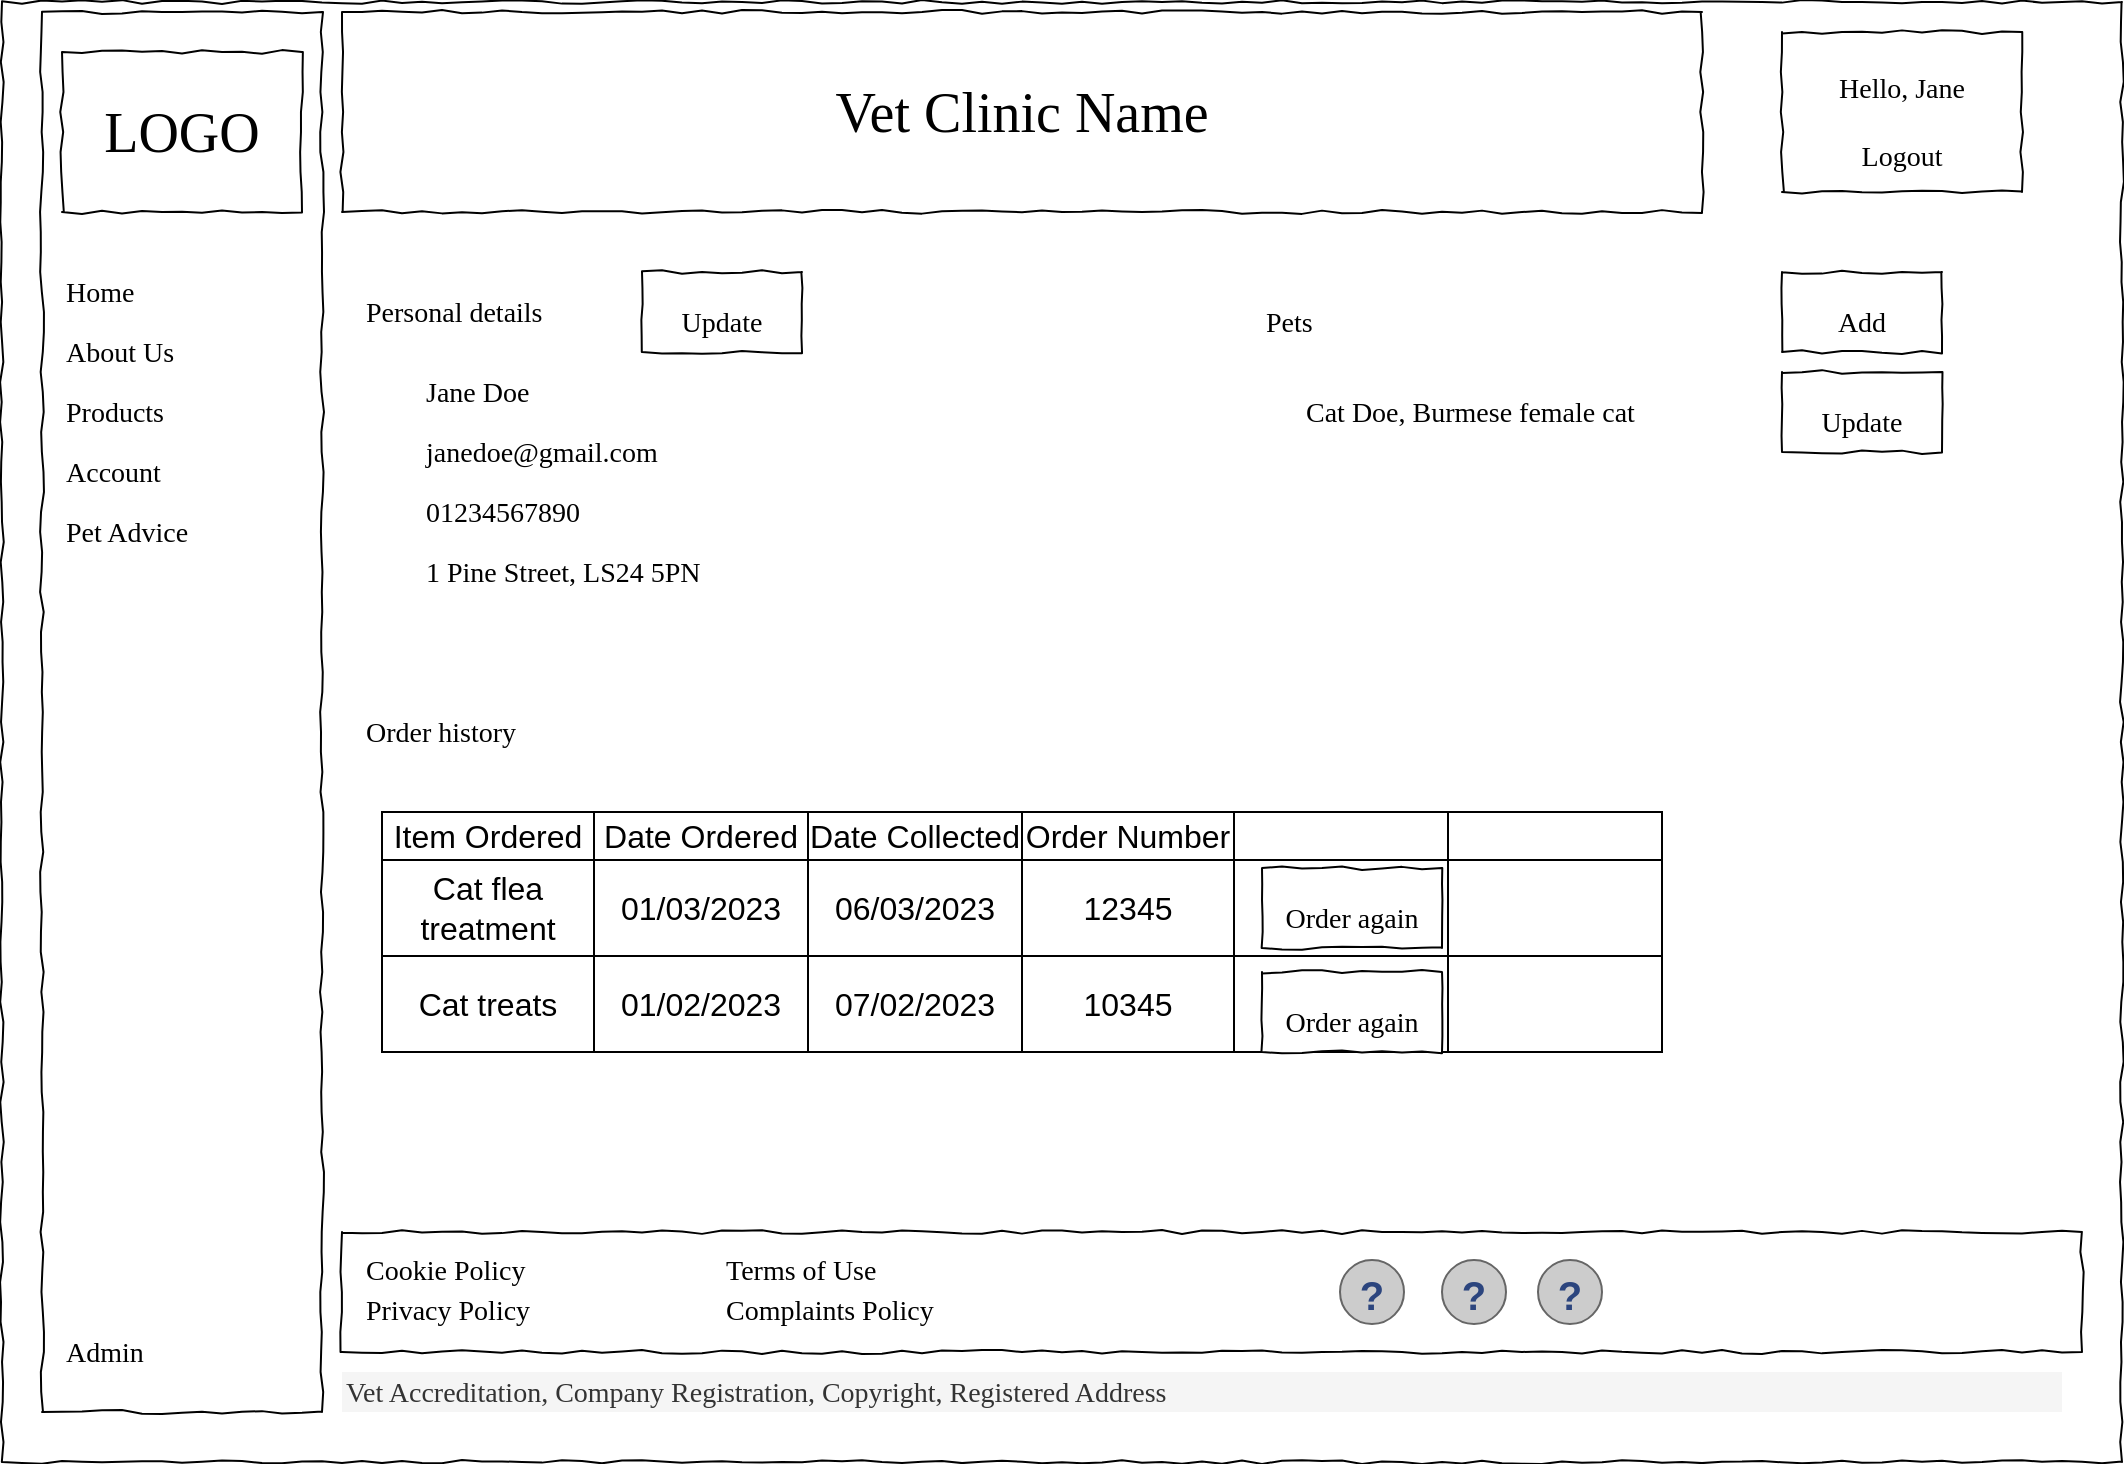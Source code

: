 <mxfile version="21.2.1" type="github">
  <diagram name="Page-1" id="03018318-947c-dd8e-b7a3-06fadd420f32">
    <mxGraphModel dx="1396" dy="671" grid="1" gridSize="10" guides="1" tooltips="1" connect="1" arrows="1" fold="1" page="1" pageScale="1" pageWidth="1100" pageHeight="850" background="none" math="0" shadow="0">
      <root>
        <mxCell id="0" />
        <mxCell id="1" parent="0" />
        <mxCell id="rn0QdvjTBMLJ68BaJbEk-1" value="" style="whiteSpace=wrap;html=1;rounded=0;shadow=0;labelBackgroundColor=none;strokeColor=#000000;strokeWidth=1;fillColor=none;fontFamily=Verdana;fontSize=12;fontColor=#000000;align=center;comic=1;" vertex="1" parent="1">
          <mxGeometry x="10" y="25" width="1060" height="730" as="geometry" />
        </mxCell>
        <mxCell id="rn0QdvjTBMLJ68BaJbEk-2" value="" style="whiteSpace=wrap;html=1;rounded=0;shadow=0;labelBackgroundColor=none;strokeWidth=1;fillColor=none;fontFamily=Verdana;fontSize=12;align=center;comic=1;" vertex="1" parent="1">
          <mxGeometry x="30" y="30" width="140" height="700" as="geometry" />
        </mxCell>
        <mxCell id="rn0QdvjTBMLJ68BaJbEk-5" value="Vet Clinic Name" style="whiteSpace=wrap;html=1;rounded=0;shadow=0;labelBackgroundColor=none;strokeWidth=1;fontFamily=Verdana;fontSize=28;align=center;comic=1;" vertex="1" parent="1">
          <mxGeometry x="180" y="30" width="680" height="100" as="geometry" />
        </mxCell>
        <mxCell id="rn0QdvjTBMLJ68BaJbEk-10" value="" style="whiteSpace=wrap;html=1;rounded=0;shadow=0;labelBackgroundColor=none;strokeWidth=1;fontFamily=Verdana;fontSize=28;align=center;comic=1;" vertex="1" parent="1">
          <mxGeometry x="180" y="640" width="870" height="60" as="geometry" />
        </mxCell>
        <mxCell id="rn0QdvjTBMLJ68BaJbEk-11" value="" style="verticalLabelPosition=bottom;shadow=0;dashed=0;align=center;html=1;verticalAlign=top;strokeWidth=1;shape=mxgraph.mockup.misc.help_icon;" vertex="1" parent="1">
          <mxGeometry x="730" y="654" width="32" height="32" as="geometry" />
        </mxCell>
        <mxCell id="rn0QdvjTBMLJ68BaJbEk-12" value="" style="verticalLabelPosition=bottom;shadow=0;dashed=0;align=center;html=1;verticalAlign=top;strokeWidth=1;shape=mxgraph.mockup.misc.help_icon;" vertex="1" parent="1">
          <mxGeometry x="679" y="654" width="32" height="32" as="geometry" />
        </mxCell>
        <mxCell id="rn0QdvjTBMLJ68BaJbEk-13" value="" style="verticalLabelPosition=bottom;shadow=0;dashed=0;align=center;html=1;verticalAlign=top;strokeWidth=1;shape=mxgraph.mockup.misc.help_icon;" vertex="1" parent="1">
          <mxGeometry x="778" y="654" width="32" height="32" as="geometry" />
        </mxCell>
        <mxCell id="rn0QdvjTBMLJ68BaJbEk-14" value="Cookie Policy" style="text;html=1;points=[];align=left;verticalAlign=top;spacingTop=-4;fontSize=14;fontFamily=Verdana" vertex="1" parent="1">
          <mxGeometry x="190" y="649" width="100" height="20" as="geometry" />
        </mxCell>
        <mxCell id="rn0QdvjTBMLJ68BaJbEk-15" value="Vet Accreditation, Company Registration, Copyright, Registered Address" style="text;html=1;points=[];align=left;verticalAlign=top;spacingTop=-4;fontSize=14;fontFamily=Verdana;fillColor=#f5f5f5;fontColor=#333333;strokeColor=none;" vertex="1" parent="1">
          <mxGeometry x="180" y="710" width="860" height="20" as="geometry" />
        </mxCell>
        <mxCell id="rn0QdvjTBMLJ68BaJbEk-16" value="Privacy Policy" style="text;html=1;points=[];align=left;verticalAlign=top;spacingTop=-4;fontSize=14;fontFamily=Verdana" vertex="1" parent="1">
          <mxGeometry x="190" y="669" width="100" height="20" as="geometry" />
        </mxCell>
        <mxCell id="rn0QdvjTBMLJ68BaJbEk-17" value="Terms of Use" style="text;html=1;points=[];align=left;verticalAlign=top;spacingTop=-4;fontSize=14;fontFamily=Verdana" vertex="1" parent="1">
          <mxGeometry x="370" y="649" width="100" height="20" as="geometry" />
        </mxCell>
        <mxCell id="rn0QdvjTBMLJ68BaJbEk-18" value="Complaints Policy" style="text;html=1;points=[];align=left;verticalAlign=top;spacingTop=-4;fontSize=14;fontFamily=Verdana" vertex="1" parent="1">
          <mxGeometry x="370" y="669" width="100" height="20" as="geometry" />
        </mxCell>
        <mxCell id="rn0QdvjTBMLJ68BaJbEk-19" value="&lt;div align=&quot;center&quot;&gt;&lt;font style=&quot;font-size: 14px;&quot;&gt;Hello, Jane&lt;/font&gt;&lt;/div&gt;&lt;div align=&quot;center&quot;&gt;&lt;font style=&quot;font-size: 14px;&quot;&gt;Logout&lt;/font&gt;&lt;/div&gt;" style="whiteSpace=wrap;html=1;rounded=0;shadow=0;labelBackgroundColor=none;strokeWidth=1;fontFamily=Verdana;fontSize=28;align=center;comic=1;" vertex="1" parent="1">
          <mxGeometry x="900" y="40" width="120" height="80" as="geometry" />
        </mxCell>
        <mxCell id="rn0QdvjTBMLJ68BaJbEk-20" value="LOGO" style="whiteSpace=wrap;html=1;rounded=0;shadow=0;labelBackgroundColor=none;strokeWidth=1;fontFamily=Verdana;fontSize=28;align=center;comic=1;" vertex="1" parent="1">
          <mxGeometry x="40" y="50" width="120" height="80" as="geometry" />
        </mxCell>
        <mxCell id="rn0QdvjTBMLJ68BaJbEk-21" value="Home" style="text;html=1;points=[];align=left;verticalAlign=top;spacingTop=-4;fontSize=14;fontFamily=Verdana" vertex="1" parent="1">
          <mxGeometry x="40" y="160" width="110" height="20" as="geometry" />
        </mxCell>
        <mxCell id="rn0QdvjTBMLJ68BaJbEk-22" value="About Us" style="text;html=1;points=[];align=left;verticalAlign=top;spacingTop=-4;fontSize=14;fontFamily=Verdana" vertex="1" parent="1">
          <mxGeometry x="40" y="190" width="110" height="20" as="geometry" />
        </mxCell>
        <mxCell id="rn0QdvjTBMLJ68BaJbEk-23" value="Products" style="text;html=1;points=[];align=left;verticalAlign=top;spacingTop=-4;fontSize=14;fontFamily=Verdana" vertex="1" parent="1">
          <mxGeometry x="40" y="220" width="110" height="20" as="geometry" />
        </mxCell>
        <mxCell id="rn0QdvjTBMLJ68BaJbEk-24" value="Account" style="text;html=1;points=[];align=left;verticalAlign=top;spacingTop=-4;fontSize=14;fontFamily=Verdana" vertex="1" parent="1">
          <mxGeometry x="40" y="250" width="110" height="20" as="geometry" />
        </mxCell>
        <mxCell id="rn0QdvjTBMLJ68BaJbEk-25" value="Pet Advice" style="text;html=1;points=[];align=left;verticalAlign=top;spacingTop=-4;fontSize=14;fontFamily=Verdana" vertex="1" parent="1">
          <mxGeometry x="40" y="280" width="110" height="20" as="geometry" />
        </mxCell>
        <mxCell id="rn0QdvjTBMLJ68BaJbEk-26" value="Admin" style="text;html=1;points=[];align=left;verticalAlign=top;spacingTop=-4;fontSize=14;fontFamily=Verdana" vertex="1" parent="1">
          <mxGeometry x="40" y="690" width="110" height="20" as="geometry" />
        </mxCell>
        <mxCell id="rn0QdvjTBMLJ68BaJbEk-27" value="Personal details&lt;br&gt;" style="text;html=1;points=[];align=left;verticalAlign=top;spacingTop=-4;fontSize=14;fontFamily=Verdana" vertex="1" parent="1">
          <mxGeometry x="190" y="170" width="110" height="20" as="geometry" />
        </mxCell>
        <mxCell id="rn0QdvjTBMLJ68BaJbEk-29" value="&lt;font style=&quot;font-size: 14px;&quot;&gt;Update&lt;/font&gt;" style="whiteSpace=wrap;html=1;rounded=0;shadow=0;labelBackgroundColor=none;strokeWidth=1;fontFamily=Verdana;fontSize=28;align=center;comic=1;" vertex="1" parent="1">
          <mxGeometry x="330" y="160" width="80" height="40" as="geometry" />
        </mxCell>
        <mxCell id="rn0QdvjTBMLJ68BaJbEk-30" value="Jane Doe" style="text;html=1;points=[];align=left;verticalAlign=top;spacingTop=-4;fontSize=14;fontFamily=Verdana" vertex="1" parent="1">
          <mxGeometry x="220" y="210" width="110" height="20" as="geometry" />
        </mxCell>
        <mxCell id="rn0QdvjTBMLJ68BaJbEk-31" value="janedoe@gmail.com" style="text;html=1;points=[];align=left;verticalAlign=top;spacingTop=-4;fontSize=14;fontFamily=Verdana" vertex="1" parent="1">
          <mxGeometry x="220" y="240" width="110" height="20" as="geometry" />
        </mxCell>
        <mxCell id="rn0QdvjTBMLJ68BaJbEk-32" value="Pets" style="text;html=1;points=[];align=left;verticalAlign=top;spacingTop=-4;fontSize=14;fontFamily=Verdana" vertex="1" parent="1">
          <mxGeometry x="640" y="175" width="110" height="20" as="geometry" />
        </mxCell>
        <mxCell id="rn0QdvjTBMLJ68BaJbEk-33" value="&lt;font style=&quot;font-size: 14px;&quot;&gt;Add&lt;/font&gt;" style="whiteSpace=wrap;html=1;rounded=0;shadow=0;labelBackgroundColor=none;strokeWidth=1;fontFamily=Verdana;fontSize=28;align=center;comic=1;" vertex="1" parent="1">
          <mxGeometry x="900" y="160" width="80" height="40" as="geometry" />
        </mxCell>
        <mxCell id="rn0QdvjTBMLJ68BaJbEk-34" value="Cat Doe, Burmese female cat" style="text;html=1;points=[];align=left;verticalAlign=top;spacingTop=-4;fontSize=14;fontFamily=Verdana" vertex="1" parent="1">
          <mxGeometry x="660" y="220" width="110" height="20" as="geometry" />
        </mxCell>
        <mxCell id="rn0QdvjTBMLJ68BaJbEk-35" value="&lt;font style=&quot;font-size: 14px;&quot;&gt;Update&lt;/font&gt;" style="whiteSpace=wrap;html=1;rounded=0;shadow=0;labelBackgroundColor=none;strokeWidth=1;fontFamily=Verdana;fontSize=28;align=center;comic=1;" vertex="1" parent="1">
          <mxGeometry x="900" y="210" width="80" height="40" as="geometry" />
        </mxCell>
        <mxCell id="rn0QdvjTBMLJ68BaJbEk-36" value="Order history" style="text;html=1;points=[];align=left;verticalAlign=top;spacingTop=-4;fontSize=14;fontFamily=Verdana" vertex="1" parent="1">
          <mxGeometry x="190" y="380" width="110" height="20" as="geometry" />
        </mxCell>
        <mxCell id="rn0QdvjTBMLJ68BaJbEk-38" value="01234567890" style="text;html=1;points=[];align=left;verticalAlign=top;spacingTop=-4;fontSize=14;fontFamily=Verdana" vertex="1" parent="1">
          <mxGeometry x="220" y="270" width="110" height="20" as="geometry" />
        </mxCell>
        <mxCell id="rn0QdvjTBMLJ68BaJbEk-39" value="1 Pine Street, LS24 5PN" style="text;html=1;points=[];align=left;verticalAlign=top;spacingTop=-4;fontSize=14;fontFamily=Verdana" vertex="1" parent="1">
          <mxGeometry x="220" y="300" width="110" height="20" as="geometry" />
        </mxCell>
        <mxCell id="rn0QdvjTBMLJ68BaJbEk-40" value="" style="shape=table;startSize=0;container=1;collapsible=0;childLayout=tableLayout;fontSize=16;" vertex="1" parent="1">
          <mxGeometry x="200" y="430" width="320" height="120" as="geometry" />
        </mxCell>
        <mxCell id="rn0QdvjTBMLJ68BaJbEk-45" value="" style="shape=tableRow;horizontal=0;startSize=0;swimlaneHead=0;swimlaneBody=0;strokeColor=inherit;top=0;left=0;bottom=0;right=0;collapsible=0;dropTarget=0;fillColor=none;points=[[0,0.5],[1,0.5]];portConstraint=eastwest;fontSize=16;" vertex="1" parent="rn0QdvjTBMLJ68BaJbEk-40">
          <mxGeometry width="320" height="24" as="geometry" />
        </mxCell>
        <mxCell id="rn0QdvjTBMLJ68BaJbEk-48" value="Item Ordered" style="shape=partialRectangle;html=1;whiteSpace=wrap;connectable=0;strokeColor=inherit;overflow=hidden;fillColor=none;top=0;left=0;bottom=0;right=0;pointerEvents=1;fontSize=16;" vertex="1" parent="rn0QdvjTBMLJ68BaJbEk-45">
          <mxGeometry width="106" height="24" as="geometry">
            <mxRectangle width="106" height="24" as="alternateBounds" />
          </mxGeometry>
        </mxCell>
        <mxCell id="rn0QdvjTBMLJ68BaJbEk-46" value="Date Ordered" style="shape=partialRectangle;html=1;whiteSpace=wrap;connectable=0;strokeColor=inherit;overflow=hidden;fillColor=none;top=0;left=0;bottom=0;right=0;pointerEvents=1;fontSize=16;" vertex="1" parent="rn0QdvjTBMLJ68BaJbEk-45">
          <mxGeometry x="106" width="107" height="24" as="geometry">
            <mxRectangle width="107" height="24" as="alternateBounds" />
          </mxGeometry>
        </mxCell>
        <mxCell id="rn0QdvjTBMLJ68BaJbEk-47" value="Date Collected" style="shape=partialRectangle;html=1;whiteSpace=wrap;connectable=0;strokeColor=inherit;overflow=hidden;fillColor=none;top=0;left=0;bottom=0;right=0;pointerEvents=1;fontSize=16;" vertex="1" parent="rn0QdvjTBMLJ68BaJbEk-45">
          <mxGeometry x="213" width="107" height="24" as="geometry">
            <mxRectangle width="107" height="24" as="alternateBounds" />
          </mxGeometry>
        </mxCell>
        <mxCell id="rn0QdvjTBMLJ68BaJbEk-49" value="" style="shape=tableRow;horizontal=0;startSize=0;swimlaneHead=0;swimlaneBody=0;strokeColor=inherit;top=0;left=0;bottom=0;right=0;collapsible=0;dropTarget=0;fillColor=none;points=[[0,0.5],[1,0.5]];portConstraint=eastwest;fontSize=16;" vertex="1" parent="rn0QdvjTBMLJ68BaJbEk-40">
          <mxGeometry y="24" width="320" height="48" as="geometry" />
        </mxCell>
        <mxCell id="rn0QdvjTBMLJ68BaJbEk-50" value="Cat flea treatment" style="shape=partialRectangle;html=1;whiteSpace=wrap;connectable=0;strokeColor=inherit;overflow=hidden;fillColor=none;top=0;left=0;bottom=0;right=0;pointerEvents=1;fontSize=16;" vertex="1" parent="rn0QdvjTBMLJ68BaJbEk-49">
          <mxGeometry width="106" height="48" as="geometry">
            <mxRectangle width="106" height="48" as="alternateBounds" />
          </mxGeometry>
        </mxCell>
        <mxCell id="rn0QdvjTBMLJ68BaJbEk-51" value="01/03/2023" style="shape=partialRectangle;html=1;whiteSpace=wrap;connectable=0;strokeColor=inherit;overflow=hidden;fillColor=none;top=0;left=0;bottom=0;right=0;pointerEvents=1;fontSize=16;" vertex="1" parent="rn0QdvjTBMLJ68BaJbEk-49">
          <mxGeometry x="106" width="107" height="48" as="geometry">
            <mxRectangle width="107" height="48" as="alternateBounds" />
          </mxGeometry>
        </mxCell>
        <mxCell id="rn0QdvjTBMLJ68BaJbEk-52" value="06/03/2023" style="shape=partialRectangle;html=1;whiteSpace=wrap;connectable=0;strokeColor=inherit;overflow=hidden;fillColor=none;top=0;left=0;bottom=0;right=0;pointerEvents=1;fontSize=16;" vertex="1" parent="rn0QdvjTBMLJ68BaJbEk-49">
          <mxGeometry x="213" width="107" height="48" as="geometry">
            <mxRectangle width="107" height="48" as="alternateBounds" />
          </mxGeometry>
        </mxCell>
        <mxCell id="rn0QdvjTBMLJ68BaJbEk-41" value="" style="shape=tableRow;horizontal=0;startSize=0;swimlaneHead=0;swimlaneBody=0;strokeColor=inherit;top=0;left=0;bottom=0;right=0;collapsible=0;dropTarget=0;fillColor=none;points=[[0,0.5],[1,0.5]];portConstraint=eastwest;fontSize=16;" vertex="1" parent="rn0QdvjTBMLJ68BaJbEk-40">
          <mxGeometry y="72" width="320" height="48" as="geometry" />
        </mxCell>
        <mxCell id="rn0QdvjTBMLJ68BaJbEk-42" value="Cat treats" style="shape=partialRectangle;html=1;whiteSpace=wrap;connectable=0;strokeColor=inherit;overflow=hidden;fillColor=none;top=0;left=0;bottom=0;right=0;pointerEvents=1;fontSize=16;" vertex="1" parent="rn0QdvjTBMLJ68BaJbEk-41">
          <mxGeometry width="106" height="48" as="geometry">
            <mxRectangle width="106" height="48" as="alternateBounds" />
          </mxGeometry>
        </mxCell>
        <mxCell id="rn0QdvjTBMLJ68BaJbEk-43" value="01/02/2023" style="shape=partialRectangle;html=1;whiteSpace=wrap;connectable=0;strokeColor=inherit;overflow=hidden;fillColor=none;top=0;left=0;bottom=0;right=0;pointerEvents=1;fontSize=16;" vertex="1" parent="rn0QdvjTBMLJ68BaJbEk-41">
          <mxGeometry x="106" width="107" height="48" as="geometry">
            <mxRectangle width="107" height="48" as="alternateBounds" />
          </mxGeometry>
        </mxCell>
        <mxCell id="rn0QdvjTBMLJ68BaJbEk-44" value="07/02/2023" style="shape=partialRectangle;html=1;whiteSpace=wrap;connectable=0;strokeColor=inherit;overflow=hidden;fillColor=none;top=0;left=0;bottom=0;right=0;pointerEvents=1;fontSize=16;" vertex="1" parent="rn0QdvjTBMLJ68BaJbEk-41">
          <mxGeometry x="213" width="107" height="48" as="geometry">
            <mxRectangle width="107" height="48" as="alternateBounds" />
          </mxGeometry>
        </mxCell>
        <mxCell id="rn0QdvjTBMLJ68BaJbEk-55" value="" style="shape=table;startSize=0;container=1;collapsible=0;childLayout=tableLayout;fontSize=16;" vertex="1" parent="1">
          <mxGeometry x="520" y="430" width="320" height="120" as="geometry" />
        </mxCell>
        <mxCell id="rn0QdvjTBMLJ68BaJbEk-56" value="" style="shape=tableRow;horizontal=0;startSize=0;swimlaneHead=0;swimlaneBody=0;strokeColor=inherit;top=0;left=0;bottom=0;right=0;collapsible=0;dropTarget=0;fillColor=none;points=[[0,0.5],[1,0.5]];portConstraint=eastwest;fontSize=16;" vertex="1" parent="rn0QdvjTBMLJ68BaJbEk-55">
          <mxGeometry width="320" height="24" as="geometry" />
        </mxCell>
        <mxCell id="rn0QdvjTBMLJ68BaJbEk-57" value="Order Number" style="shape=partialRectangle;html=1;whiteSpace=wrap;connectable=0;strokeColor=inherit;overflow=hidden;fillColor=none;top=0;left=0;bottom=0;right=0;pointerEvents=1;fontSize=16;" vertex="1" parent="rn0QdvjTBMLJ68BaJbEk-56">
          <mxGeometry width="106" height="24" as="geometry">
            <mxRectangle width="106" height="24" as="alternateBounds" />
          </mxGeometry>
        </mxCell>
        <mxCell id="rn0QdvjTBMLJ68BaJbEk-58" value="" style="shape=partialRectangle;html=1;whiteSpace=wrap;connectable=0;strokeColor=inherit;overflow=hidden;fillColor=none;top=0;left=0;bottom=0;right=0;pointerEvents=1;fontSize=16;" vertex="1" parent="rn0QdvjTBMLJ68BaJbEk-56">
          <mxGeometry x="106" width="107" height="24" as="geometry">
            <mxRectangle width="107" height="24" as="alternateBounds" />
          </mxGeometry>
        </mxCell>
        <mxCell id="rn0QdvjTBMLJ68BaJbEk-59" value="" style="shape=partialRectangle;html=1;whiteSpace=wrap;connectable=0;strokeColor=inherit;overflow=hidden;fillColor=none;top=0;left=0;bottom=0;right=0;pointerEvents=1;fontSize=16;" vertex="1" parent="rn0QdvjTBMLJ68BaJbEk-56">
          <mxGeometry x="213" width="107" height="24" as="geometry">
            <mxRectangle width="107" height="24" as="alternateBounds" />
          </mxGeometry>
        </mxCell>
        <mxCell id="rn0QdvjTBMLJ68BaJbEk-60" value="" style="shape=tableRow;horizontal=0;startSize=0;swimlaneHead=0;swimlaneBody=0;strokeColor=inherit;top=0;left=0;bottom=0;right=0;collapsible=0;dropTarget=0;fillColor=none;points=[[0,0.5],[1,0.5]];portConstraint=eastwest;fontSize=16;" vertex="1" parent="rn0QdvjTBMLJ68BaJbEk-55">
          <mxGeometry y="24" width="320" height="48" as="geometry" />
        </mxCell>
        <mxCell id="rn0QdvjTBMLJ68BaJbEk-61" value="12345" style="shape=partialRectangle;html=1;whiteSpace=wrap;connectable=0;strokeColor=inherit;overflow=hidden;fillColor=none;top=0;left=0;bottom=0;right=0;pointerEvents=1;fontSize=16;" vertex="1" parent="rn0QdvjTBMLJ68BaJbEk-60">
          <mxGeometry width="106" height="48" as="geometry">
            <mxRectangle width="106" height="48" as="alternateBounds" />
          </mxGeometry>
        </mxCell>
        <mxCell id="rn0QdvjTBMLJ68BaJbEk-62" value="" style="shape=partialRectangle;html=1;whiteSpace=wrap;connectable=0;strokeColor=inherit;overflow=hidden;fillColor=none;top=0;left=0;bottom=0;right=0;pointerEvents=1;fontSize=16;" vertex="1" parent="rn0QdvjTBMLJ68BaJbEk-60">
          <mxGeometry x="106" width="107" height="48" as="geometry">
            <mxRectangle width="107" height="48" as="alternateBounds" />
          </mxGeometry>
        </mxCell>
        <mxCell id="rn0QdvjTBMLJ68BaJbEk-63" value="" style="shape=partialRectangle;html=1;whiteSpace=wrap;connectable=0;strokeColor=inherit;overflow=hidden;fillColor=none;top=0;left=0;bottom=0;right=0;pointerEvents=1;fontSize=16;" vertex="1" parent="rn0QdvjTBMLJ68BaJbEk-60">
          <mxGeometry x="213" width="107" height="48" as="geometry">
            <mxRectangle width="107" height="48" as="alternateBounds" />
          </mxGeometry>
        </mxCell>
        <mxCell id="rn0QdvjTBMLJ68BaJbEk-64" value="" style="shape=tableRow;horizontal=0;startSize=0;swimlaneHead=0;swimlaneBody=0;strokeColor=inherit;top=0;left=0;bottom=0;right=0;collapsible=0;dropTarget=0;fillColor=none;points=[[0,0.5],[1,0.5]];portConstraint=eastwest;fontSize=16;" vertex="1" parent="rn0QdvjTBMLJ68BaJbEk-55">
          <mxGeometry y="72" width="320" height="48" as="geometry" />
        </mxCell>
        <mxCell id="rn0QdvjTBMLJ68BaJbEk-65" value="10345" style="shape=partialRectangle;html=1;whiteSpace=wrap;connectable=0;strokeColor=inherit;overflow=hidden;fillColor=none;top=0;left=0;bottom=0;right=0;pointerEvents=1;fontSize=16;" vertex="1" parent="rn0QdvjTBMLJ68BaJbEk-64">
          <mxGeometry width="106" height="48" as="geometry">
            <mxRectangle width="106" height="48" as="alternateBounds" />
          </mxGeometry>
        </mxCell>
        <mxCell id="rn0QdvjTBMLJ68BaJbEk-66" value="" style="shape=partialRectangle;html=1;whiteSpace=wrap;connectable=0;strokeColor=inherit;overflow=hidden;fillColor=none;top=0;left=0;bottom=0;right=0;pointerEvents=1;fontSize=16;" vertex="1" parent="rn0QdvjTBMLJ68BaJbEk-64">
          <mxGeometry x="106" width="107" height="48" as="geometry">
            <mxRectangle width="107" height="48" as="alternateBounds" />
          </mxGeometry>
        </mxCell>
        <mxCell id="rn0QdvjTBMLJ68BaJbEk-67" value="" style="shape=partialRectangle;html=1;whiteSpace=wrap;connectable=0;strokeColor=inherit;overflow=hidden;fillColor=none;top=0;left=0;bottom=0;right=0;pointerEvents=1;fontSize=16;" vertex="1" parent="rn0QdvjTBMLJ68BaJbEk-64">
          <mxGeometry x="213" width="107" height="48" as="geometry">
            <mxRectangle width="107" height="48" as="alternateBounds" />
          </mxGeometry>
        </mxCell>
        <mxCell id="rn0QdvjTBMLJ68BaJbEk-68" value="&lt;font style=&quot;font-size: 14px;&quot;&gt;Order again&lt;/font&gt;" style="whiteSpace=wrap;html=1;rounded=0;shadow=0;labelBackgroundColor=none;strokeWidth=1;fontFamily=Verdana;fontSize=28;align=center;comic=1;" vertex="1" parent="1">
          <mxGeometry x="640" y="458" width="90" height="40" as="geometry" />
        </mxCell>
        <mxCell id="rn0QdvjTBMLJ68BaJbEk-69" value="&lt;font style=&quot;font-size: 14px;&quot;&gt;Order again&lt;/font&gt;" style="whiteSpace=wrap;html=1;rounded=0;shadow=0;labelBackgroundColor=none;strokeWidth=1;fontFamily=Verdana;fontSize=28;align=center;comic=1;" vertex="1" parent="1">
          <mxGeometry x="640" y="510" width="90" height="40" as="geometry" />
        </mxCell>
      </root>
    </mxGraphModel>
  </diagram>
</mxfile>

